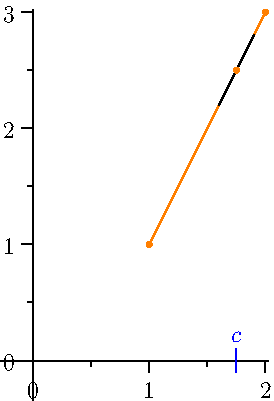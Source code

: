 import graph;

size(0,200);

draw((1,1)--(2,3),orange);
dot((1,1),orange);
dot((2,3),orange);
draw((1.6,(2*1.6)-1)--(1.9,(2*1.9)-1),black);
dot((1.75,(2*1.75)-1),orange);

xaxis(RightTicks);
yaxis(LeftTicks);

draw((1.75,-0.1)--(1.75,0.1),blue);
label("$c$",(1.75,0.1),N,blue);


